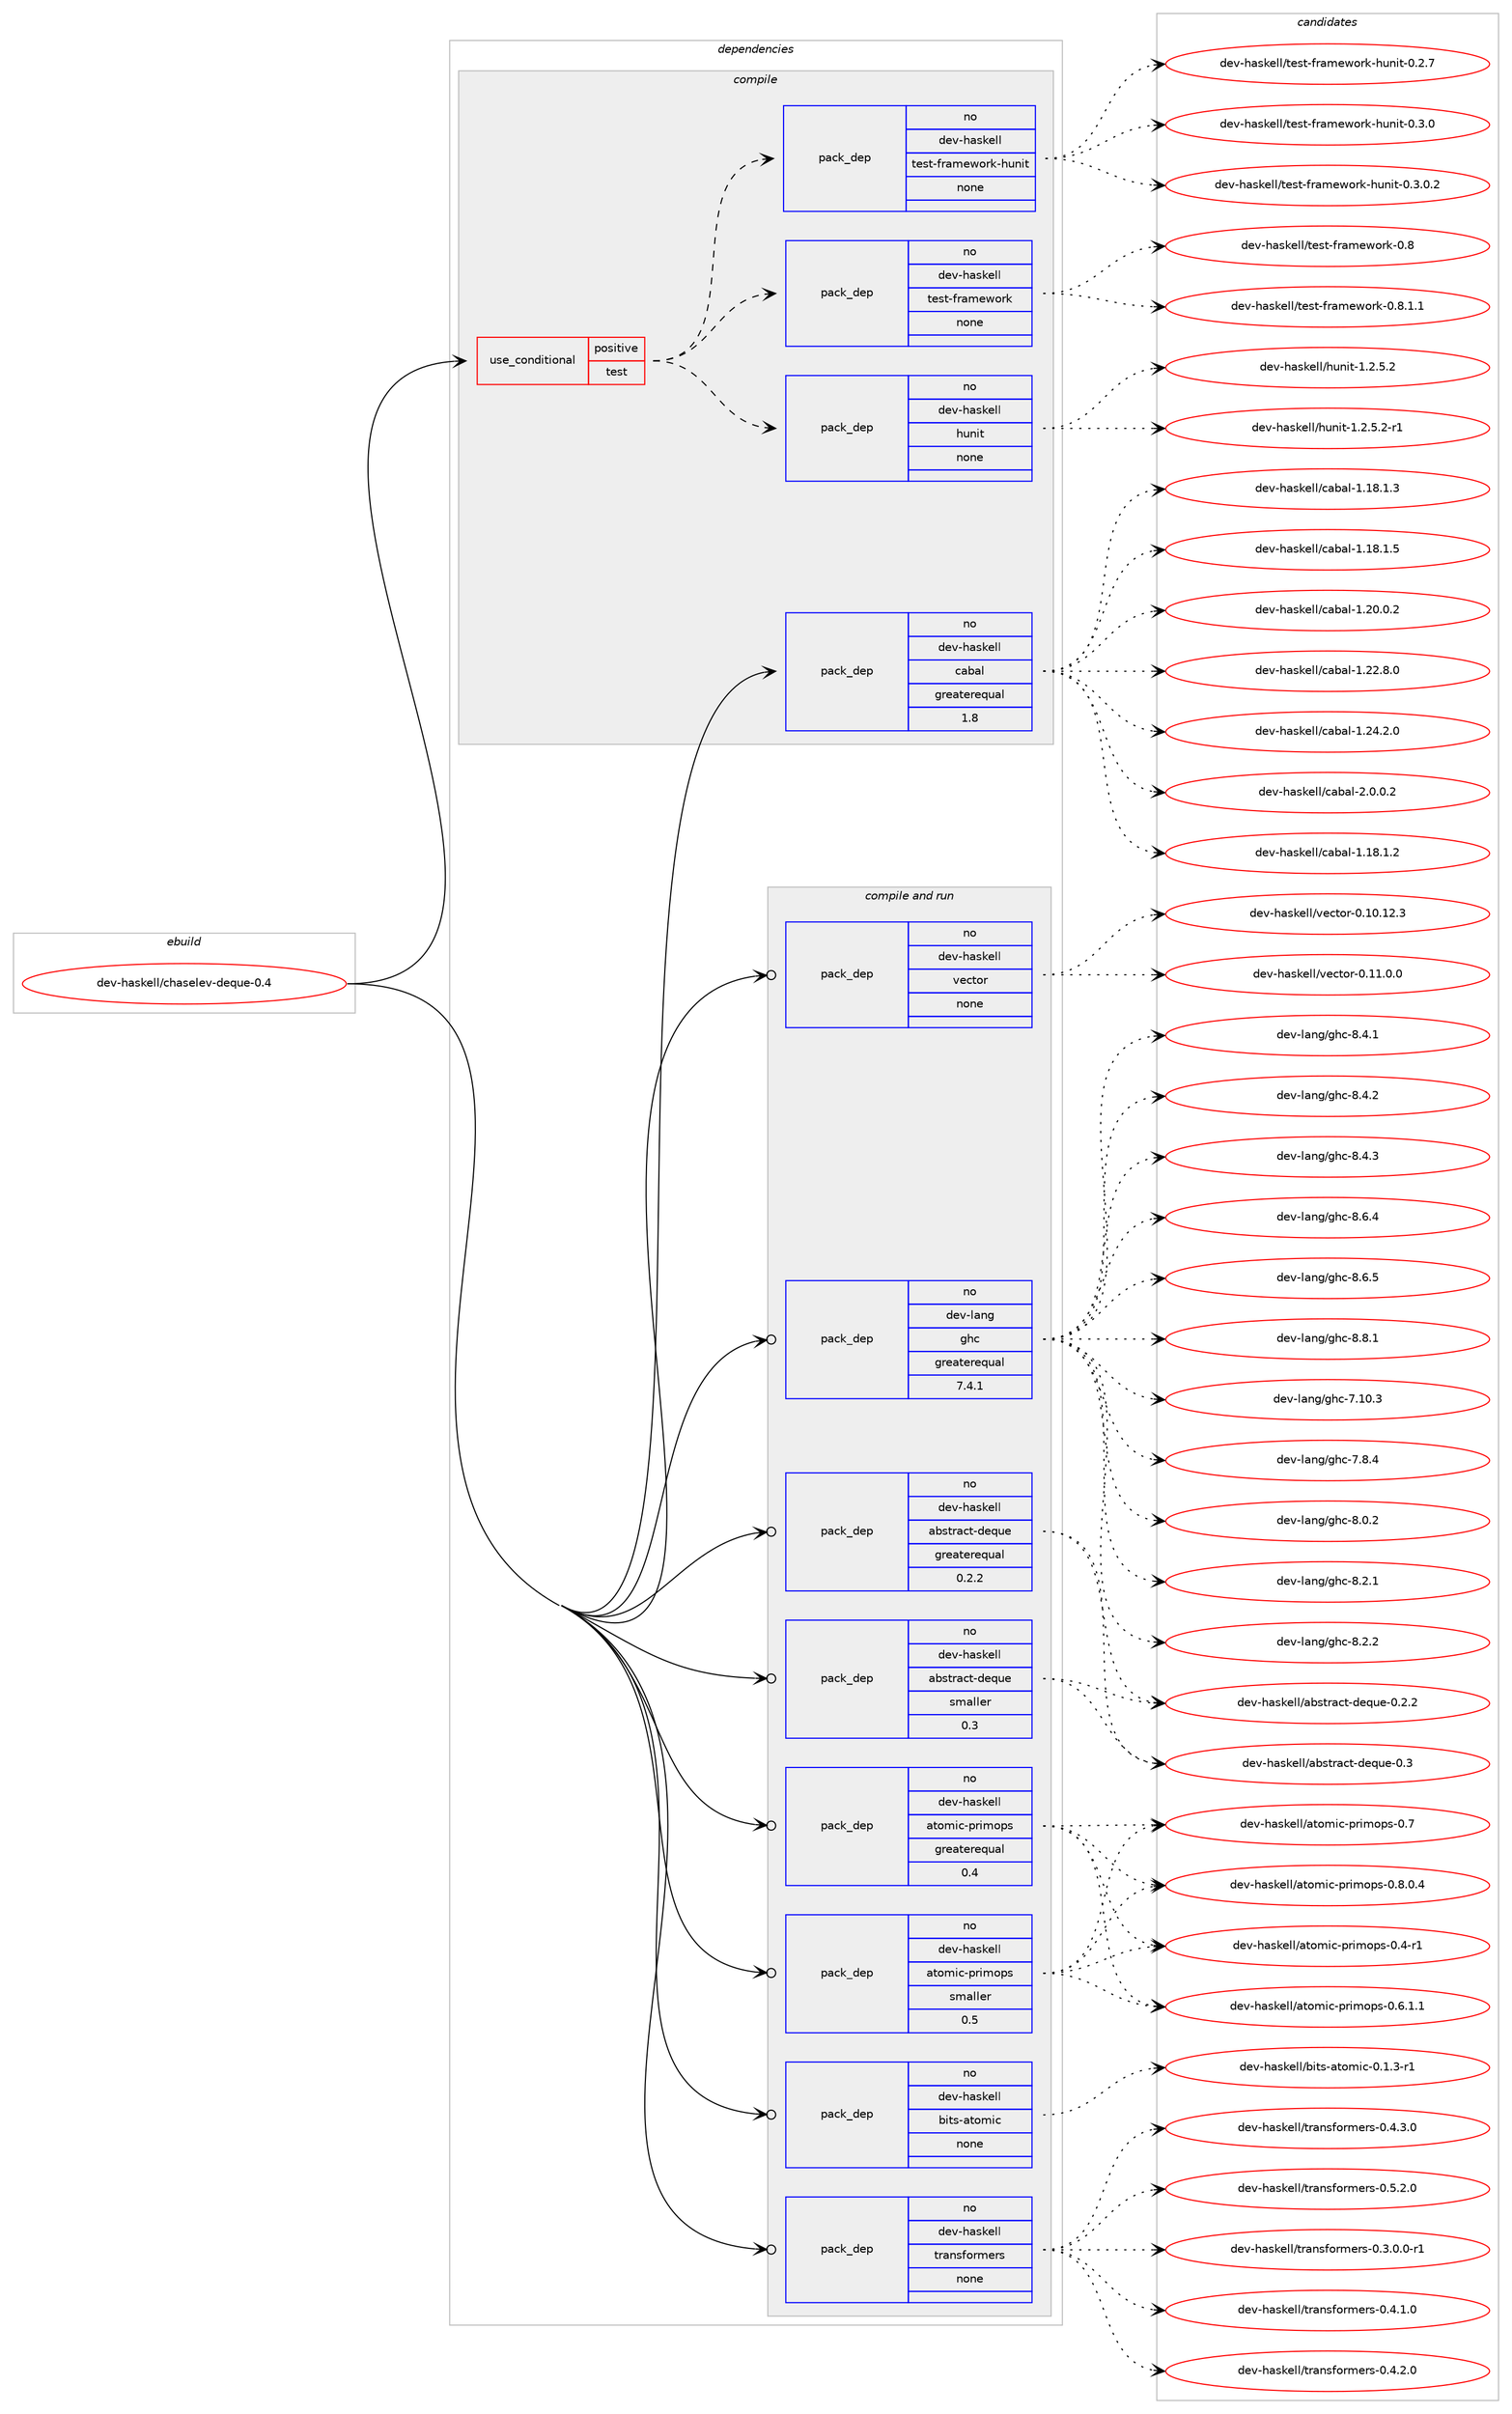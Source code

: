 digraph prolog {

# *************
# Graph options
# *************

newrank=true;
concentrate=true;
compound=true;
graph [rankdir=LR,fontname=Helvetica,fontsize=10,ranksep=1.5];#, ranksep=2.5, nodesep=0.2];
edge  [arrowhead=vee];
node  [fontname=Helvetica,fontsize=10];

# **********
# The ebuild
# **********

subgraph cluster_leftcol {
color=gray;
rank=same;
label=<<i>ebuild</i>>;
id [label="dev-haskell/chaselev-deque-0.4", color=red, width=4, href="../dev-haskell/chaselev-deque-0.4.svg"];
}

# ****************
# The dependencies
# ****************

subgraph cluster_midcol {
color=gray;
label=<<i>dependencies</i>>;
subgraph cluster_compile {
fillcolor="#eeeeee";
style=filled;
label=<<i>compile</i>>;
subgraph cond125081 {
dependency528531 [label=<<TABLE BORDER="0" CELLBORDER="1" CELLSPACING="0" CELLPADDING="4"><TR><TD ROWSPAN="3" CELLPADDING="10">use_conditional</TD></TR><TR><TD>positive</TD></TR><TR><TD>test</TD></TR></TABLE>>, shape=none, color=red];
subgraph pack393497 {
dependency528532 [label=<<TABLE BORDER="0" CELLBORDER="1" CELLSPACING="0" CELLPADDING="4" WIDTH="220"><TR><TD ROWSPAN="6" CELLPADDING="30">pack_dep</TD></TR><TR><TD WIDTH="110">no</TD></TR><TR><TD>dev-haskell</TD></TR><TR><TD>hunit</TD></TR><TR><TD>none</TD></TR><TR><TD></TD></TR></TABLE>>, shape=none, color=blue];
}
dependency528531:e -> dependency528532:w [weight=20,style="dashed",arrowhead="vee"];
subgraph pack393498 {
dependency528533 [label=<<TABLE BORDER="0" CELLBORDER="1" CELLSPACING="0" CELLPADDING="4" WIDTH="220"><TR><TD ROWSPAN="6" CELLPADDING="30">pack_dep</TD></TR><TR><TD WIDTH="110">no</TD></TR><TR><TD>dev-haskell</TD></TR><TR><TD>test-framework</TD></TR><TR><TD>none</TD></TR><TR><TD></TD></TR></TABLE>>, shape=none, color=blue];
}
dependency528531:e -> dependency528533:w [weight=20,style="dashed",arrowhead="vee"];
subgraph pack393499 {
dependency528534 [label=<<TABLE BORDER="0" CELLBORDER="1" CELLSPACING="0" CELLPADDING="4" WIDTH="220"><TR><TD ROWSPAN="6" CELLPADDING="30">pack_dep</TD></TR><TR><TD WIDTH="110">no</TD></TR><TR><TD>dev-haskell</TD></TR><TR><TD>test-framework-hunit</TD></TR><TR><TD>none</TD></TR><TR><TD></TD></TR></TABLE>>, shape=none, color=blue];
}
dependency528531:e -> dependency528534:w [weight=20,style="dashed",arrowhead="vee"];
}
id:e -> dependency528531:w [weight=20,style="solid",arrowhead="vee"];
subgraph pack393500 {
dependency528535 [label=<<TABLE BORDER="0" CELLBORDER="1" CELLSPACING="0" CELLPADDING="4" WIDTH="220"><TR><TD ROWSPAN="6" CELLPADDING="30">pack_dep</TD></TR><TR><TD WIDTH="110">no</TD></TR><TR><TD>dev-haskell</TD></TR><TR><TD>cabal</TD></TR><TR><TD>greaterequal</TD></TR><TR><TD>1.8</TD></TR></TABLE>>, shape=none, color=blue];
}
id:e -> dependency528535:w [weight=20,style="solid",arrowhead="vee"];
}
subgraph cluster_compileandrun {
fillcolor="#eeeeee";
style=filled;
label=<<i>compile and run</i>>;
subgraph pack393501 {
dependency528536 [label=<<TABLE BORDER="0" CELLBORDER="1" CELLSPACING="0" CELLPADDING="4" WIDTH="220"><TR><TD ROWSPAN="6" CELLPADDING="30">pack_dep</TD></TR><TR><TD WIDTH="110">no</TD></TR><TR><TD>dev-haskell</TD></TR><TR><TD>abstract-deque</TD></TR><TR><TD>greaterequal</TD></TR><TR><TD>0.2.2</TD></TR></TABLE>>, shape=none, color=blue];
}
id:e -> dependency528536:w [weight=20,style="solid",arrowhead="odotvee"];
subgraph pack393502 {
dependency528537 [label=<<TABLE BORDER="0" CELLBORDER="1" CELLSPACING="0" CELLPADDING="4" WIDTH="220"><TR><TD ROWSPAN="6" CELLPADDING="30">pack_dep</TD></TR><TR><TD WIDTH="110">no</TD></TR><TR><TD>dev-haskell</TD></TR><TR><TD>abstract-deque</TD></TR><TR><TD>smaller</TD></TR><TR><TD>0.3</TD></TR></TABLE>>, shape=none, color=blue];
}
id:e -> dependency528537:w [weight=20,style="solid",arrowhead="odotvee"];
subgraph pack393503 {
dependency528538 [label=<<TABLE BORDER="0" CELLBORDER="1" CELLSPACING="0" CELLPADDING="4" WIDTH="220"><TR><TD ROWSPAN="6" CELLPADDING="30">pack_dep</TD></TR><TR><TD WIDTH="110">no</TD></TR><TR><TD>dev-haskell</TD></TR><TR><TD>atomic-primops</TD></TR><TR><TD>greaterequal</TD></TR><TR><TD>0.4</TD></TR></TABLE>>, shape=none, color=blue];
}
id:e -> dependency528538:w [weight=20,style="solid",arrowhead="odotvee"];
subgraph pack393504 {
dependency528539 [label=<<TABLE BORDER="0" CELLBORDER="1" CELLSPACING="0" CELLPADDING="4" WIDTH="220"><TR><TD ROWSPAN="6" CELLPADDING="30">pack_dep</TD></TR><TR><TD WIDTH="110">no</TD></TR><TR><TD>dev-haskell</TD></TR><TR><TD>atomic-primops</TD></TR><TR><TD>smaller</TD></TR><TR><TD>0.5</TD></TR></TABLE>>, shape=none, color=blue];
}
id:e -> dependency528539:w [weight=20,style="solid",arrowhead="odotvee"];
subgraph pack393505 {
dependency528540 [label=<<TABLE BORDER="0" CELLBORDER="1" CELLSPACING="0" CELLPADDING="4" WIDTH="220"><TR><TD ROWSPAN="6" CELLPADDING="30">pack_dep</TD></TR><TR><TD WIDTH="110">no</TD></TR><TR><TD>dev-haskell</TD></TR><TR><TD>bits-atomic</TD></TR><TR><TD>none</TD></TR><TR><TD></TD></TR></TABLE>>, shape=none, color=blue];
}
id:e -> dependency528540:w [weight=20,style="solid",arrowhead="odotvee"];
subgraph pack393506 {
dependency528541 [label=<<TABLE BORDER="0" CELLBORDER="1" CELLSPACING="0" CELLPADDING="4" WIDTH="220"><TR><TD ROWSPAN="6" CELLPADDING="30">pack_dep</TD></TR><TR><TD WIDTH="110">no</TD></TR><TR><TD>dev-haskell</TD></TR><TR><TD>transformers</TD></TR><TR><TD>none</TD></TR><TR><TD></TD></TR></TABLE>>, shape=none, color=blue];
}
id:e -> dependency528541:w [weight=20,style="solid",arrowhead="odotvee"];
subgraph pack393507 {
dependency528542 [label=<<TABLE BORDER="0" CELLBORDER="1" CELLSPACING="0" CELLPADDING="4" WIDTH="220"><TR><TD ROWSPAN="6" CELLPADDING="30">pack_dep</TD></TR><TR><TD WIDTH="110">no</TD></TR><TR><TD>dev-haskell</TD></TR><TR><TD>vector</TD></TR><TR><TD>none</TD></TR><TR><TD></TD></TR></TABLE>>, shape=none, color=blue];
}
id:e -> dependency528542:w [weight=20,style="solid",arrowhead="odotvee"];
subgraph pack393508 {
dependency528543 [label=<<TABLE BORDER="0" CELLBORDER="1" CELLSPACING="0" CELLPADDING="4" WIDTH="220"><TR><TD ROWSPAN="6" CELLPADDING="30">pack_dep</TD></TR><TR><TD WIDTH="110">no</TD></TR><TR><TD>dev-lang</TD></TR><TR><TD>ghc</TD></TR><TR><TD>greaterequal</TD></TR><TR><TD>7.4.1</TD></TR></TABLE>>, shape=none, color=blue];
}
id:e -> dependency528543:w [weight=20,style="solid",arrowhead="odotvee"];
}
subgraph cluster_run {
fillcolor="#eeeeee";
style=filled;
label=<<i>run</i>>;
}
}

# **************
# The candidates
# **************

subgraph cluster_choices {
rank=same;
color=gray;
label=<<i>candidates</i>>;

subgraph choice393497 {
color=black;
nodesep=1;
choice1001011184510497115107101108108471041171101051164549465046534650 [label="dev-haskell/hunit-1.2.5.2", color=red, width=4,href="../dev-haskell/hunit-1.2.5.2.svg"];
choice10010111845104971151071011081084710411711010511645494650465346504511449 [label="dev-haskell/hunit-1.2.5.2-r1", color=red, width=4,href="../dev-haskell/hunit-1.2.5.2-r1.svg"];
dependency528532:e -> choice1001011184510497115107101108108471041171101051164549465046534650:w [style=dotted,weight="100"];
dependency528532:e -> choice10010111845104971151071011081084710411711010511645494650465346504511449:w [style=dotted,weight="100"];
}
subgraph choice393498 {
color=black;
nodesep=1;
choice100101118451049711510710110810847116101115116451021149710910111911111410745484656 [label="dev-haskell/test-framework-0.8", color=red, width=4,href="../dev-haskell/test-framework-0.8.svg"];
choice10010111845104971151071011081084711610111511645102114971091011191111141074548465646494649 [label="dev-haskell/test-framework-0.8.1.1", color=red, width=4,href="../dev-haskell/test-framework-0.8.1.1.svg"];
dependency528533:e -> choice100101118451049711510710110810847116101115116451021149710910111911111410745484656:w [style=dotted,weight="100"];
dependency528533:e -> choice10010111845104971151071011081084711610111511645102114971091011191111141074548465646494649:w [style=dotted,weight="100"];
}
subgraph choice393499 {
color=black;
nodesep=1;
choice100101118451049711510710110810847116101115116451021149710910111911111410745104117110105116454846504655 [label="dev-haskell/test-framework-hunit-0.2.7", color=red, width=4,href="../dev-haskell/test-framework-hunit-0.2.7.svg"];
choice100101118451049711510710110810847116101115116451021149710910111911111410745104117110105116454846514648 [label="dev-haskell/test-framework-hunit-0.3.0", color=red, width=4,href="../dev-haskell/test-framework-hunit-0.3.0.svg"];
choice1001011184510497115107101108108471161011151164510211497109101119111114107451041171101051164548465146484650 [label="dev-haskell/test-framework-hunit-0.3.0.2", color=red, width=4,href="../dev-haskell/test-framework-hunit-0.3.0.2.svg"];
dependency528534:e -> choice100101118451049711510710110810847116101115116451021149710910111911111410745104117110105116454846504655:w [style=dotted,weight="100"];
dependency528534:e -> choice100101118451049711510710110810847116101115116451021149710910111911111410745104117110105116454846514648:w [style=dotted,weight="100"];
dependency528534:e -> choice1001011184510497115107101108108471161011151164510211497109101119111114107451041171101051164548465146484650:w [style=dotted,weight="100"];
}
subgraph choice393500 {
color=black;
nodesep=1;
choice10010111845104971151071011081084799979897108454946495646494650 [label="dev-haskell/cabal-1.18.1.2", color=red, width=4,href="../dev-haskell/cabal-1.18.1.2.svg"];
choice10010111845104971151071011081084799979897108454946495646494651 [label="dev-haskell/cabal-1.18.1.3", color=red, width=4,href="../dev-haskell/cabal-1.18.1.3.svg"];
choice10010111845104971151071011081084799979897108454946495646494653 [label="dev-haskell/cabal-1.18.1.5", color=red, width=4,href="../dev-haskell/cabal-1.18.1.5.svg"];
choice10010111845104971151071011081084799979897108454946504846484650 [label="dev-haskell/cabal-1.20.0.2", color=red, width=4,href="../dev-haskell/cabal-1.20.0.2.svg"];
choice10010111845104971151071011081084799979897108454946505046564648 [label="dev-haskell/cabal-1.22.8.0", color=red, width=4,href="../dev-haskell/cabal-1.22.8.0.svg"];
choice10010111845104971151071011081084799979897108454946505246504648 [label="dev-haskell/cabal-1.24.2.0", color=red, width=4,href="../dev-haskell/cabal-1.24.2.0.svg"];
choice100101118451049711510710110810847999798971084550464846484650 [label="dev-haskell/cabal-2.0.0.2", color=red, width=4,href="../dev-haskell/cabal-2.0.0.2.svg"];
dependency528535:e -> choice10010111845104971151071011081084799979897108454946495646494650:w [style=dotted,weight="100"];
dependency528535:e -> choice10010111845104971151071011081084799979897108454946495646494651:w [style=dotted,weight="100"];
dependency528535:e -> choice10010111845104971151071011081084799979897108454946495646494653:w [style=dotted,weight="100"];
dependency528535:e -> choice10010111845104971151071011081084799979897108454946504846484650:w [style=dotted,weight="100"];
dependency528535:e -> choice10010111845104971151071011081084799979897108454946505046564648:w [style=dotted,weight="100"];
dependency528535:e -> choice10010111845104971151071011081084799979897108454946505246504648:w [style=dotted,weight="100"];
dependency528535:e -> choice100101118451049711510710110810847999798971084550464846484650:w [style=dotted,weight="100"];
}
subgraph choice393501 {
color=black;
nodesep=1;
choice1001011184510497115107101108108479798115116114979911645100101113117101454846504650 [label="dev-haskell/abstract-deque-0.2.2", color=red, width=4,href="../dev-haskell/abstract-deque-0.2.2.svg"];
choice100101118451049711510710110810847979811511611497991164510010111311710145484651 [label="dev-haskell/abstract-deque-0.3", color=red, width=4,href="../dev-haskell/abstract-deque-0.3.svg"];
dependency528536:e -> choice1001011184510497115107101108108479798115116114979911645100101113117101454846504650:w [style=dotted,weight="100"];
dependency528536:e -> choice100101118451049711510710110810847979811511611497991164510010111311710145484651:w [style=dotted,weight="100"];
}
subgraph choice393502 {
color=black;
nodesep=1;
choice1001011184510497115107101108108479798115116114979911645100101113117101454846504650 [label="dev-haskell/abstract-deque-0.2.2", color=red, width=4,href="../dev-haskell/abstract-deque-0.2.2.svg"];
choice100101118451049711510710110810847979811511611497991164510010111311710145484651 [label="dev-haskell/abstract-deque-0.3", color=red, width=4,href="../dev-haskell/abstract-deque-0.3.svg"];
dependency528537:e -> choice1001011184510497115107101108108479798115116114979911645100101113117101454846504650:w [style=dotted,weight="100"];
dependency528537:e -> choice100101118451049711510710110810847979811511611497991164510010111311710145484651:w [style=dotted,weight="100"];
}
subgraph choice393503 {
color=black;
nodesep=1;
choice100101118451049711510710110810847971161111091059945112114105109111112115454846524511449 [label="dev-haskell/atomic-primops-0.4-r1", color=red, width=4,href="../dev-haskell/atomic-primops-0.4-r1.svg"];
choice1001011184510497115107101108108479711611110910599451121141051091111121154548465446494649 [label="dev-haskell/atomic-primops-0.6.1.1", color=red, width=4,href="../dev-haskell/atomic-primops-0.6.1.1.svg"];
choice10010111845104971151071011081084797116111109105994511211410510911111211545484655 [label="dev-haskell/atomic-primops-0.7", color=red, width=4,href="../dev-haskell/atomic-primops-0.7.svg"];
choice1001011184510497115107101108108479711611110910599451121141051091111121154548465646484652 [label="dev-haskell/atomic-primops-0.8.0.4", color=red, width=4,href="../dev-haskell/atomic-primops-0.8.0.4.svg"];
dependency528538:e -> choice100101118451049711510710110810847971161111091059945112114105109111112115454846524511449:w [style=dotted,weight="100"];
dependency528538:e -> choice1001011184510497115107101108108479711611110910599451121141051091111121154548465446494649:w [style=dotted,weight="100"];
dependency528538:e -> choice10010111845104971151071011081084797116111109105994511211410510911111211545484655:w [style=dotted,weight="100"];
dependency528538:e -> choice1001011184510497115107101108108479711611110910599451121141051091111121154548465646484652:w [style=dotted,weight="100"];
}
subgraph choice393504 {
color=black;
nodesep=1;
choice100101118451049711510710110810847971161111091059945112114105109111112115454846524511449 [label="dev-haskell/atomic-primops-0.4-r1", color=red, width=4,href="../dev-haskell/atomic-primops-0.4-r1.svg"];
choice1001011184510497115107101108108479711611110910599451121141051091111121154548465446494649 [label="dev-haskell/atomic-primops-0.6.1.1", color=red, width=4,href="../dev-haskell/atomic-primops-0.6.1.1.svg"];
choice10010111845104971151071011081084797116111109105994511211410510911111211545484655 [label="dev-haskell/atomic-primops-0.7", color=red, width=4,href="../dev-haskell/atomic-primops-0.7.svg"];
choice1001011184510497115107101108108479711611110910599451121141051091111121154548465646484652 [label="dev-haskell/atomic-primops-0.8.0.4", color=red, width=4,href="../dev-haskell/atomic-primops-0.8.0.4.svg"];
dependency528539:e -> choice100101118451049711510710110810847971161111091059945112114105109111112115454846524511449:w [style=dotted,weight="100"];
dependency528539:e -> choice1001011184510497115107101108108479711611110910599451121141051091111121154548465446494649:w [style=dotted,weight="100"];
dependency528539:e -> choice10010111845104971151071011081084797116111109105994511211410510911111211545484655:w [style=dotted,weight="100"];
dependency528539:e -> choice1001011184510497115107101108108479711611110910599451121141051091111121154548465646484652:w [style=dotted,weight="100"];
}
subgraph choice393505 {
color=black;
nodesep=1;
choice100101118451049711510710110810847981051161154597116111109105994548464946514511449 [label="dev-haskell/bits-atomic-0.1.3-r1", color=red, width=4,href="../dev-haskell/bits-atomic-0.1.3-r1.svg"];
dependency528540:e -> choice100101118451049711510710110810847981051161154597116111109105994548464946514511449:w [style=dotted,weight="100"];
}
subgraph choice393506 {
color=black;
nodesep=1;
choice1001011184510497115107101108108471161149711011510211111410910111411545484651464846484511449 [label="dev-haskell/transformers-0.3.0.0-r1", color=red, width=4,href="../dev-haskell/transformers-0.3.0.0-r1.svg"];
choice100101118451049711510710110810847116114971101151021111141091011141154548465246494648 [label="dev-haskell/transformers-0.4.1.0", color=red, width=4,href="../dev-haskell/transformers-0.4.1.0.svg"];
choice100101118451049711510710110810847116114971101151021111141091011141154548465246504648 [label="dev-haskell/transformers-0.4.2.0", color=red, width=4,href="../dev-haskell/transformers-0.4.2.0.svg"];
choice100101118451049711510710110810847116114971101151021111141091011141154548465246514648 [label="dev-haskell/transformers-0.4.3.0", color=red, width=4,href="../dev-haskell/transformers-0.4.3.0.svg"];
choice100101118451049711510710110810847116114971101151021111141091011141154548465346504648 [label="dev-haskell/transformers-0.5.2.0", color=red, width=4,href="../dev-haskell/transformers-0.5.2.0.svg"];
dependency528541:e -> choice1001011184510497115107101108108471161149711011510211111410910111411545484651464846484511449:w [style=dotted,weight="100"];
dependency528541:e -> choice100101118451049711510710110810847116114971101151021111141091011141154548465246494648:w [style=dotted,weight="100"];
dependency528541:e -> choice100101118451049711510710110810847116114971101151021111141091011141154548465246504648:w [style=dotted,weight="100"];
dependency528541:e -> choice100101118451049711510710110810847116114971101151021111141091011141154548465246514648:w [style=dotted,weight="100"];
dependency528541:e -> choice100101118451049711510710110810847116114971101151021111141091011141154548465346504648:w [style=dotted,weight="100"];
}
subgraph choice393507 {
color=black;
nodesep=1;
choice1001011184510497115107101108108471181019911611111445484649484649504651 [label="dev-haskell/vector-0.10.12.3", color=red, width=4,href="../dev-haskell/vector-0.10.12.3.svg"];
choice10010111845104971151071011081084711810199116111114454846494946484648 [label="dev-haskell/vector-0.11.0.0", color=red, width=4,href="../dev-haskell/vector-0.11.0.0.svg"];
dependency528542:e -> choice1001011184510497115107101108108471181019911611111445484649484649504651:w [style=dotted,weight="100"];
dependency528542:e -> choice10010111845104971151071011081084711810199116111114454846494946484648:w [style=dotted,weight="100"];
}
subgraph choice393508 {
color=black;
nodesep=1;
choice1001011184510897110103471031049945554649484651 [label="dev-lang/ghc-7.10.3", color=red, width=4,href="../dev-lang/ghc-7.10.3.svg"];
choice10010111845108971101034710310499455546564652 [label="dev-lang/ghc-7.8.4", color=red, width=4,href="../dev-lang/ghc-7.8.4.svg"];
choice10010111845108971101034710310499455646484650 [label="dev-lang/ghc-8.0.2", color=red, width=4,href="../dev-lang/ghc-8.0.2.svg"];
choice10010111845108971101034710310499455646504649 [label="dev-lang/ghc-8.2.1", color=red, width=4,href="../dev-lang/ghc-8.2.1.svg"];
choice10010111845108971101034710310499455646504650 [label="dev-lang/ghc-8.2.2", color=red, width=4,href="../dev-lang/ghc-8.2.2.svg"];
choice10010111845108971101034710310499455646524649 [label="dev-lang/ghc-8.4.1", color=red, width=4,href="../dev-lang/ghc-8.4.1.svg"];
choice10010111845108971101034710310499455646524650 [label="dev-lang/ghc-8.4.2", color=red, width=4,href="../dev-lang/ghc-8.4.2.svg"];
choice10010111845108971101034710310499455646524651 [label="dev-lang/ghc-8.4.3", color=red, width=4,href="../dev-lang/ghc-8.4.3.svg"];
choice10010111845108971101034710310499455646544652 [label="dev-lang/ghc-8.6.4", color=red, width=4,href="../dev-lang/ghc-8.6.4.svg"];
choice10010111845108971101034710310499455646544653 [label="dev-lang/ghc-8.6.5", color=red, width=4,href="../dev-lang/ghc-8.6.5.svg"];
choice10010111845108971101034710310499455646564649 [label="dev-lang/ghc-8.8.1", color=red, width=4,href="../dev-lang/ghc-8.8.1.svg"];
dependency528543:e -> choice1001011184510897110103471031049945554649484651:w [style=dotted,weight="100"];
dependency528543:e -> choice10010111845108971101034710310499455546564652:w [style=dotted,weight="100"];
dependency528543:e -> choice10010111845108971101034710310499455646484650:w [style=dotted,weight="100"];
dependency528543:e -> choice10010111845108971101034710310499455646504649:w [style=dotted,weight="100"];
dependency528543:e -> choice10010111845108971101034710310499455646504650:w [style=dotted,weight="100"];
dependency528543:e -> choice10010111845108971101034710310499455646524649:w [style=dotted,weight="100"];
dependency528543:e -> choice10010111845108971101034710310499455646524650:w [style=dotted,weight="100"];
dependency528543:e -> choice10010111845108971101034710310499455646524651:w [style=dotted,weight="100"];
dependency528543:e -> choice10010111845108971101034710310499455646544652:w [style=dotted,weight="100"];
dependency528543:e -> choice10010111845108971101034710310499455646544653:w [style=dotted,weight="100"];
dependency528543:e -> choice10010111845108971101034710310499455646564649:w [style=dotted,weight="100"];
}
}

}
